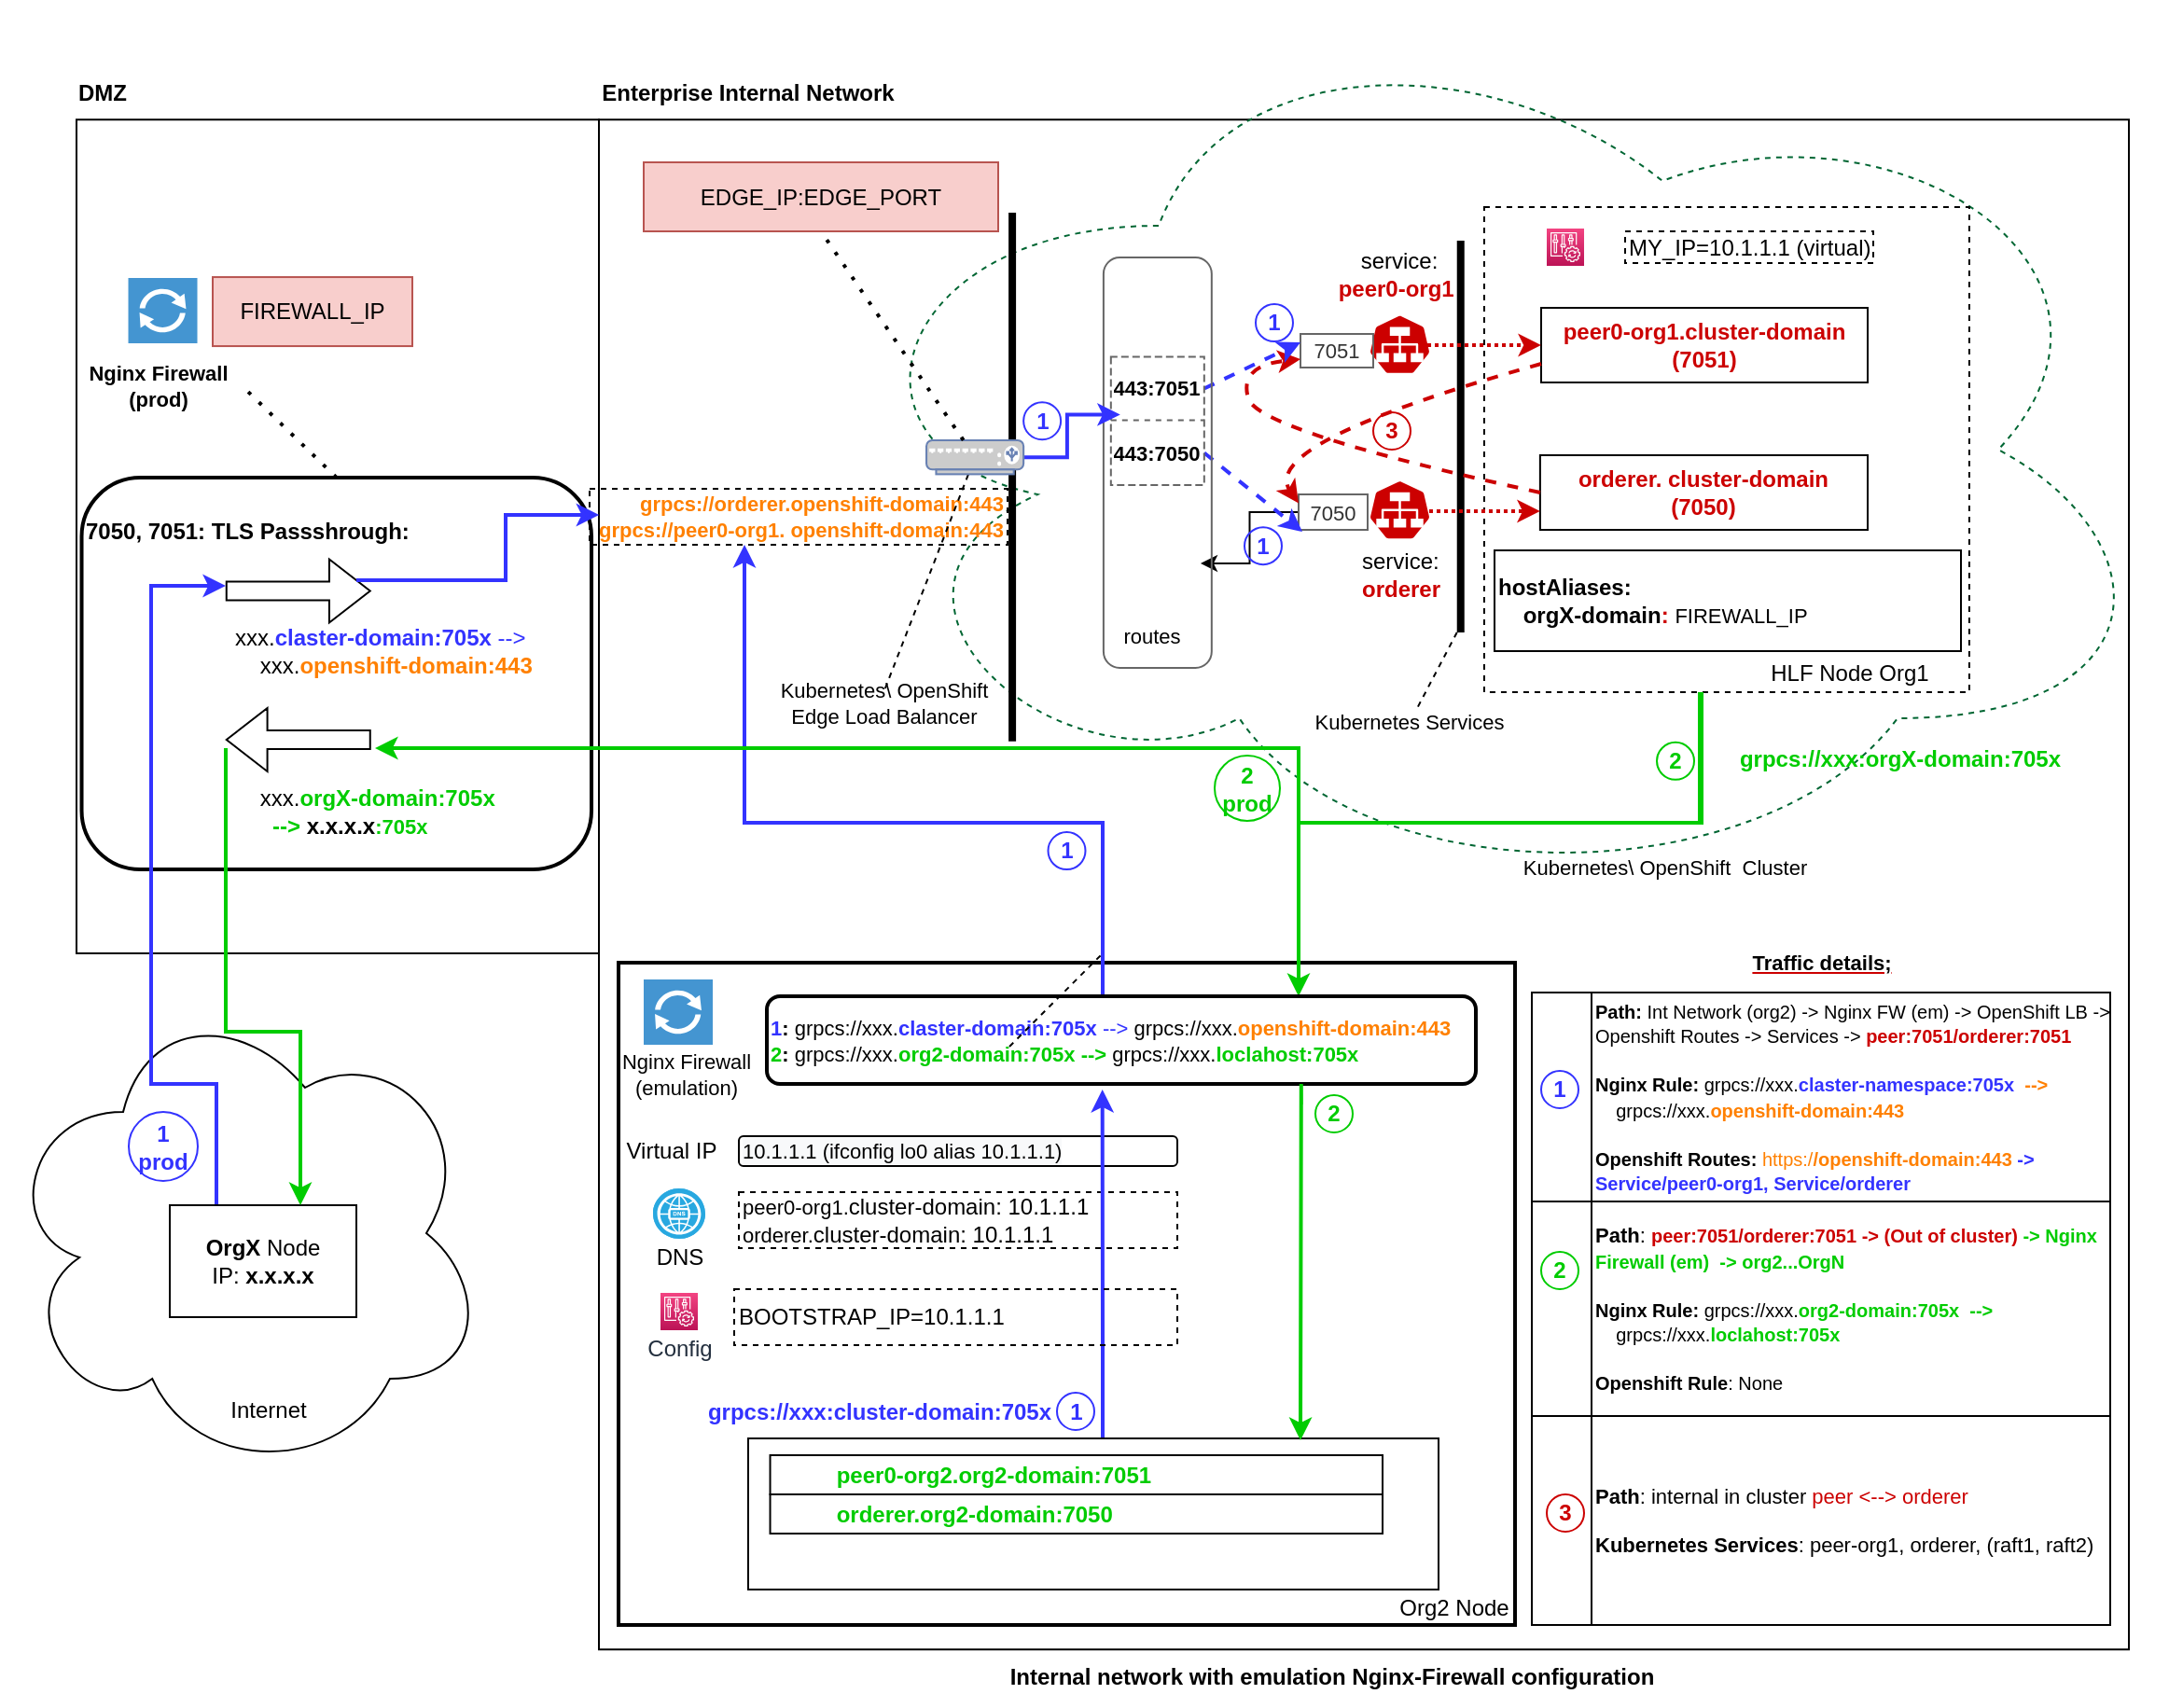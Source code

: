 <mxfile version="16.5.1" type="device"><diagram id="oRZOWL5H7QjlcLE_6uBS" name="Page-1"><mxGraphModel dx="2066" dy="1185" grid="1" gridSize="10" guides="1" tooltips="1" connect="1" arrows="1" fold="1" page="1" pageScale="1" pageWidth="1169" pageHeight="827" math="0" shadow="0"><root><mxCell id="0"/><mxCell id="1" parent="0"/><mxCell id="k6lJUGkzzKuA3GovxmI2-25" value="" style="whiteSpace=wrap;html=1;aspect=fixed;fillColor=none;" parent="1" vertex="1"><mxGeometry x="320" y="73.13" width="820" height="820" as="geometry"/></mxCell><mxCell id="k6lJUGkzzKuA3GovxmI2-16" value="" style="ellipse;shape=cloud;whiteSpace=wrap;html=1;fillColor=none;dashed=1;strokeColor=#006633;strokeWidth=1;" parent="1" vertex="1"><mxGeometry x="440" y="10" width="720" height="480" as="geometry"/></mxCell><mxCell id="k6lJUGkzzKuA3GovxmI2-1" value="" style="rounded=0;whiteSpace=wrap;html=1;strokeWidth=2;" parent="1" vertex="1"><mxGeometry x="330.5" y="525" width="480.5" height="355" as="geometry"/></mxCell><mxCell id="k6lJUGkzzKuA3GovxmI2-43" value="" style="pointerEvents=1;shadow=0;dashed=0;html=1;strokeColor=none;fillColor=#4495D1;labelPosition=center;verticalLabelPosition=bottom;verticalAlign=top;align=center;outlineConnect=0;shape=mxgraph.veeam.2d.proxy;spacingTop=0;" parent="1" vertex="1"><mxGeometry x="344" y="534" width="37" height="35" as="geometry"/></mxCell><mxCell id="k6lJUGkzzKuA3GovxmI2-44" value="Nginx Firewall (emulation)" style="text;html=1;strokeColor=none;fillColor=none;align=center;verticalAlign=middle;whiteSpace=wrap;rounded=0;fontSize=11;" parent="1" vertex="1"><mxGeometry x="330.5" y="575" width="71.5" height="20" as="geometry"/></mxCell><mxCell id="k6lJUGkzzKuA3GovxmI2-45" value="DNS" style="fillColor=#28A8E0;verticalLabelPosition=bottom;sketch=0;html=1;strokeColor=#ffffff;verticalAlign=top;align=center;points=[[0.145,0.145,0],[0.5,0,0],[0.855,0.145,0],[1,0.5,0],[0.855,0.855,0],[0.5,1,0],[0.145,0.855,0],[0,0.5,0]];pointerEvents=1;shape=mxgraph.cisco_safe.compositeIcon;bgIcon=ellipse;resIcon=mxgraph.cisco_safe.capability.dns;spacingTop=-4;" parent="1" vertex="1"><mxGeometry x="349" y="646" width="28" height="27" as="geometry"/></mxCell><mxCell id="k6lJUGkzzKuA3GovxmI2-46" value="&lt;span style=&quot;color: rgb(0, 0, 0); font-family: helvetica; font-style: normal; font-weight: 400; letter-spacing: normal; text-indent: 0px; text-transform: none; word-spacing: 0px; background-color: rgb(248, 249, 250); display: inline; float: none;&quot;&gt;&lt;font style=&quot;font-size: 11px&quot;&gt;10.1.1.1 (ifconfig lo0 alias 10.1.1.1)&lt;/font&gt;&lt;/span&gt;" style="rounded=1;whiteSpace=wrap;html=1;fillColor=none;align=left;" parent="1" vertex="1"><mxGeometry x="395" y="618" width="235" height="16" as="geometry"/></mxCell><mxCell id="k6lJUGkzzKuA3GovxmI2-52" value="Virtual IP" style="text;html=1;strokeColor=none;fillColor=none;align=center;verticalAlign=middle;whiteSpace=wrap;rounded=0;dashed=1;" parent="1" vertex="1"><mxGeometry x="328.5" y="611" width="60" height="30" as="geometry"/></mxCell><mxCell id="k6lJUGkzzKuA3GovxmI2-55" value="peer0-org1.&lt;span style=&quot;font-size: 12px&quot;&gt;cluster-domain: 10.1.1.1&lt;br&gt;&lt;/span&gt;orderer.&lt;span style=&quot;font-size: 12px&quot;&gt;cluster-domain: 10.1.1.1&lt;/span&gt;&lt;span style=&quot;font-size: 12px&quot;&gt;&lt;br&gt;&lt;/span&gt;" style="rounded=0;whiteSpace=wrap;html=1;dashed=1;fontSize=11;fillColor=none;align=left;" parent="1" vertex="1"><mxGeometry x="395" y="648" width="235" height="30" as="geometry"/></mxCell><mxCell id="k6lJUGkzzKuA3GovxmI2-144" style="edgeStyle=orthogonalEdgeStyle;rounded=0;orthogonalLoop=1;jettySize=auto;html=1;fontSize=11;targetPerimeterSpacing=0;strokeColor=#3333FF;strokeWidth=2;entryX=0.468;entryY=1.064;entryDx=0;entryDy=0;entryPerimeter=0;" parent="1" edge="1"><mxGeometry relative="1" as="geometry"><mxPoint x="589.84" y="593.008" as="targetPoint"/><Array as="points"><mxPoint x="590" y="730"/><mxPoint x="590" y="730"/></Array><mxPoint x="590" y="780" as="sourcePoint"/></mxGeometry></mxCell><mxCell id="k6lJUGkzzKuA3GovxmI2-56" value="" style="rounded=0;whiteSpace=wrap;html=1;fillColor=none;" parent="1" vertex="1"><mxGeometry x="400" y="780" width="370" height="81" as="geometry"/></mxCell><mxCell id="k6lJUGkzzKuA3GovxmI2-15" value="Kubernetes\ OpenShift&amp;nbsp; Cluster" style="text;html=1;strokeColor=none;fillColor=none;align=center;verticalAlign=middle;whiteSpace=wrap;rounded=0;fontSize=11;" parent="1" vertex="1"><mxGeometry x="786.221" y="446.761" width="211.257" height="54.545" as="geometry"/></mxCell><mxCell id="k6lJUGkzzKuA3GovxmI2-17" value="" style="whiteSpace=wrap;html=1;aspect=fixed;fillColor=none;dashed=1;" parent="1" vertex="1"><mxGeometry x="794.47" y="120" width="260" height="260" as="geometry"/></mxCell><mxCell id="k6lJUGkzzKuA3GovxmI2-30" value="HLF Node Org1" style="text;html=1;strokeColor=none;fillColor=none;align=center;verticalAlign=middle;whiteSpace=wrap;rounded=0;fontSize=12;" parent="1" vertex="1"><mxGeometry x="933.003" y="337.83" width="115.231" height="63.636" as="geometry"/></mxCell><mxCell id="k6lJUGkzzKuA3GovxmI2-31" value="peer0-org1.cluster-domain&lt;br&gt;(7051)" style="rounded=0;whiteSpace=wrap;html=1;fillColor=none;fontColor=#CC0000;fontStyle=1" parent="1" vertex="1"><mxGeometry x="825" y="174" width="175" height="40" as="geometry"/></mxCell><mxCell id="k6lJUGkzzKuA3GovxmI2-32" value="orderer.&amp;nbsp;cluster-domain&lt;br&gt;(7050)" style="rounded=0;whiteSpace=wrap;html=1;fillColor=none;fontColor=#CC0000;fontStyle=1" parent="1" vertex="1"><mxGeometry x="824.44" y="253" width="175.56" height="40" as="geometry"/></mxCell><mxCell id="qClg-K1nhF829-S8ntOX-6" style="edgeStyle=orthogonalEdgeStyle;rounded=0;orthogonalLoop=1;jettySize=auto;html=1;fontColor=#00CC00;strokeColor=#00CC00;strokeWidth=2;entryX=0.75;entryY=0;entryDx=0;entryDy=0;" parent="1" target="k6lJUGkzzKuA3GovxmI2-145" edge="1"><mxGeometry relative="1" as="geometry"><mxPoint x="911" y="380" as="sourcePoint"/><Array as="points"><mxPoint x="911" y="450"/><mxPoint x="695" y="450"/></Array></mxGeometry></mxCell><mxCell id="k6lJUGkzzKuA3GovxmI2-33" value="&lt;span style=&quot;font-weight: 700&quot;&gt;hostAliases:&amp;nbsp;&lt;/span&gt;&lt;br style=&quot;color: rgb(204 , 0 , 0) ; font-weight: 700&quot;&gt;&lt;div&gt;&lt;span style=&quot;font-weight: 700&quot;&gt;&amp;nbsp; &amp;nbsp; orgX-domain&lt;/span&gt;&lt;span style=&quot;color: rgb(204 , 0 , 0) ; font-weight: 700&quot;&gt;:&amp;nbsp;&lt;/span&gt;&lt;font style=&quot;font-size: 11px&quot;&gt;FIREWALL_IP&lt;/font&gt;&lt;/div&gt;" style="rounded=0;whiteSpace=wrap;html=1;fillColor=none;align=left;" parent="1" vertex="1"><mxGeometry x="800" y="304" width="250" height="54" as="geometry"/></mxCell><mxCell id="k6lJUGkzzKuA3GovxmI2-34" value="" style="line;strokeWidth=4;direction=south;html=1;perimeter=backbonePerimeter;points=[];outlineConnect=0;fillColor=none;" parent="1" vertex="1"><mxGeometry x="772.26" y="138" width="19.21" height="210" as="geometry"/></mxCell><mxCell id="k6lJUGkzzKuA3GovxmI2-35" value="" style="sketch=0;html=1;dashed=0;whitespace=wrap;fillColor=#CC0000;strokeColor=#ffffff;points=[[0.005,0.63,0],[0.1,0.2,0],[0.9,0.2,0],[0.5,0,0],[0.995,0.63,0],[0.72,0.99,0],[0.5,1,0],[0.28,0.99,0]];shape=mxgraph.kubernetes.icon;prIcon=svc" parent="1" vertex="1"><mxGeometry x="728.246" y="266.124" width="42.034" height="32.432" as="geometry"/></mxCell><mxCell id="k6lJUGkzzKuA3GovxmI2-36" value="" style="sketch=0;html=1;dashed=0;whitespace=wrap;fillColor=#CC0000;strokeColor=#ffffff;points=[[0.005,0.63,0],[0.1,0.2,0],[0.9,0.2,0],[0.5,0,0],[0.995,0.63,0],[0.72,0.99,0],[0.5,1,0],[0.28,0.99,0]];shape=mxgraph.kubernetes.icon;prIcon=svc" parent="1" vertex="1"><mxGeometry x="728.243" y="177.433" width="42.034" height="32.432" as="geometry"/></mxCell><mxCell id="k6lJUGkzzKuA3GovxmI2-38" value="service: &lt;br&gt;&lt;b&gt;&lt;font color=&quot;#cc0000&quot;&gt;peer0-org1&lt;/font&gt;&amp;nbsp;&lt;/b&gt;" style="text;html=1;strokeColor=none;fillColor=none;align=center;verticalAlign=middle;whiteSpace=wrap;rounded=0;" parent="1" vertex="1"><mxGeometry x="708.41" y="139.6" width="81.69" height="32.43" as="geometry"/></mxCell><mxCell id="k6lJUGkzzKuA3GovxmI2-39" value="service: &lt;br&gt;&lt;font color=&quot;#cc0000&quot;&gt;&lt;b&gt;orderer&lt;/b&gt;&lt;/font&gt;" style="text;html=1;strokeColor=none;fillColor=none;align=left;verticalAlign=middle;whiteSpace=wrap;rounded=0;" parent="1" vertex="1"><mxGeometry x="727" y="301" width="57" height="32.43" as="geometry"/></mxCell><mxCell id="k6lJUGkzzKuA3GovxmI2-69" value="7051" style="text;html=1;strokeColor=#666666;fillColor=none;align=center;verticalAlign=middle;whiteSpace=wrap;rounded=0;fontSize=11;fontColor=#333333;" parent="1" vertex="1"><mxGeometry x="696" y="188" width="39" height="18" as="geometry"/></mxCell><mxCell id="CzJmlpfC9_WlEQnaVHXg-37" value="" style="edgeStyle=orthogonalEdgeStyle;rounded=0;orthogonalLoop=1;jettySize=auto;html=1;fontSize=11;fontColor=#000000;" parent="1" source="k6lJUGkzzKuA3GovxmI2-71" target="k6lJUGkzzKuA3GovxmI2-88" edge="1"><mxGeometry relative="1" as="geometry"/></mxCell><mxCell id="k6lJUGkzzKuA3GovxmI2-71" value="7050" style="text;html=1;strokeColor=#666666;fillColor=none;align=center;verticalAlign=middle;whiteSpace=wrap;rounded=0;fontSize=11;fontColor=#333333;" parent="1" vertex="1"><mxGeometry x="695" y="274" width="37" height="19" as="geometry"/></mxCell><mxCell id="k6lJUGkzzKuA3GovxmI2-78" value="&lt;span style=&quot;font-size: 12px&quot;&gt;BOOTSTRAP_IP=10.1.1.1&lt;br&gt;&lt;/span&gt;" style="rounded=0;whiteSpace=wrap;html=1;dashed=1;fontSize=11;fillColor=none;align=left;" parent="1" vertex="1"><mxGeometry x="392.5" y="700" width="237.5" height="30" as="geometry"/></mxCell><mxCell id="k6lJUGkzzKuA3GovxmI2-79" value="Config" style="sketch=0;points=[[0,0,0],[0.25,0,0],[0.5,0,0],[0.75,0,0],[1,0,0],[0,1,0],[0.25,1,0],[0.5,1,0],[0.75,1,0],[1,1,0],[0,0.25,0],[0,0.5,0],[0,0.75,0],[1,0.25,0],[1,0.5,0],[1,0.75,0]];points=[[0,0,0],[0.25,0,0],[0.5,0,0],[0.75,0,0],[1,0,0],[0,1,0],[0.25,1,0],[0.5,1,0],[0.75,1,0],[1,1,0],[0,0.25,0],[0,0.5,0],[0,0.75,0],[1,0.25,0],[1,0.5,0],[1,0.75,0]];outlineConnect=0;fontColor=#232F3E;gradientColor=#F34482;gradientDirection=north;fillColor=#BC1356;strokeColor=#ffffff;dashed=0;verticalLabelPosition=bottom;verticalAlign=top;align=center;html=1;fontSize=12;fontStyle=0;aspect=fixed;shape=mxgraph.aws4.resourceIcon;resIcon=mxgraph.aws4.config;spacingTop=-4;" parent="1" vertex="1"><mxGeometry x="353" y="702" width="20" height="20" as="geometry"/></mxCell><mxCell id="k6lJUGkzzKuA3GovxmI2-80" value="&lt;span style=&quot;font-size: 12px&quot;&gt;MY_IP=10.1.1.1 (virtual)&lt;br&gt;&lt;/span&gt;" style="rounded=0;whiteSpace=wrap;html=1;dashed=1;fontSize=11;fillColor=none;align=left;" parent="1" vertex="1"><mxGeometry x="870" y="133" width="133" height="17" as="geometry"/></mxCell><mxCell id="k6lJUGkzzKuA3GovxmI2-81" value="" style="sketch=0;points=[[0,0,0],[0.25,0,0],[0.5,0,0],[0.75,0,0],[1,0,0],[0,1,0],[0.25,1,0],[0.5,1,0],[0.75,1,0],[1,1,0],[0,0.25,0],[0,0.5,0],[0,0.75,0],[1,0.25,0],[1,0.5,0],[1,0.75,0]];points=[[0,0,0],[0.25,0,0],[0.5,0,0],[0.75,0,0],[1,0,0],[0,1,0],[0.25,1,0],[0.5,1,0],[0.75,1,0],[1,1,0],[0,0.25,0],[0,0.5,0],[0,0.75,0],[1,0.25,0],[1,0.5,0],[1,0.75,0]];outlineConnect=0;fontColor=#232F3E;gradientColor=#F34482;gradientDirection=north;fillColor=#BC1356;strokeColor=#ffffff;dashed=0;verticalLabelPosition=bottom;verticalAlign=top;align=center;html=1;fontSize=12;fontStyle=0;aspect=fixed;shape=mxgraph.aws4.resourceIcon;resIcon=mxgraph.aws4.config;" parent="1" vertex="1"><mxGeometry x="828" y="131.5" width="20" height="20" as="geometry"/></mxCell><mxCell id="k6lJUGkzzKuA3GovxmI2-72" value="" style="curved=1;endArrow=classic;html=1;rounded=0;fontSize=11;targetPerimeterSpacing=0;exitX=0;exitY=0.5;exitDx=0;exitDy=0;entryX=0;entryY=0.75;entryDx=0;entryDy=0;strokeColor=#CC0000;dashed=1;strokeWidth=2;" parent="1" source="k6lJUGkzzKuA3GovxmI2-32" target="k6lJUGkzzKuA3GovxmI2-69" edge="1"><mxGeometry width="50" height="50" relative="1" as="geometry"><mxPoint x="903" y="100" as="sourcePoint"/><mxPoint x="953" y="50" as="targetPoint"/><Array as="points"><mxPoint x="673" y="240"/><mxPoint x="663" y="205"/></Array></mxGeometry></mxCell><mxCell id="k6lJUGkzzKuA3GovxmI2-128" value="" style="endArrow=classic;html=1;rounded=0;fontSize=11;targetPerimeterSpacing=0;strokeColor=#3333FF;exitX=1;exitY=0.5;exitDx=0;exitDy=0;entryX=0;entryY=0.25;entryDx=0;entryDy=0;dashed=1;strokeWidth=2;" parent="1" source="k6lJUGkzzKuA3GovxmI2-110" target="k6lJUGkzzKuA3GovxmI2-69" edge="1"><mxGeometry width="50" height="50" relative="1" as="geometry"><mxPoint x="623" y="280" as="sourcePoint"/><mxPoint x="673" y="230" as="targetPoint"/></mxGeometry></mxCell><mxCell id="k6lJUGkzzKuA3GovxmI2-129" value="" style="endArrow=classic;html=1;rounded=0;fontSize=11;targetPerimeterSpacing=0;strokeColor=#3333FF;exitX=1;exitY=0.5;exitDx=0;exitDy=0;dashed=1;strokeWidth=2;" parent="1" source="k6lJUGkzzKuA3GovxmI2-114" edge="1"><mxGeometry width="50" height="50" relative="1" as="geometry"><mxPoint x="628.002" y="240.267" as="sourcePoint"/><mxPoint x="697" y="294" as="targetPoint"/></mxGeometry></mxCell><mxCell id="k6lJUGkzzKuA3GovxmI2-20" value="Enterprise Internal Network" style="text;html=1;strokeColor=none;fillColor=none;align=center;verticalAlign=middle;whiteSpace=wrap;rounded=0;fontStyle=1" parent="1" vertex="1"><mxGeometry x="310" y="45.7" width="180" height="27.43" as="geometry"/></mxCell><mxCell id="k6lJUGkzzKuA3GovxmI2-147" style="edgeStyle=orthogonalEdgeStyle;rounded=0;orthogonalLoop=1;jettySize=auto;html=1;exitX=0.471;exitY=-0.043;exitDx=0;exitDy=0;fontSize=11;targetPerimeterSpacing=0;strokeColor=#3333FF;strokeWidth=2;exitPerimeter=0;" parent="1" source="k6lJUGkzzKuA3GovxmI2-145" target="k6lJUGkzzKuA3GovxmI2-70" edge="1"><mxGeometry relative="1" as="geometry"><Array as="points"><mxPoint x="590" y="541"/><mxPoint x="590" y="450"/><mxPoint x="398" y="450"/></Array></mxGeometry></mxCell><mxCell id="k6lJUGkzzKuA3GovxmI2-145" value="&lt;font style=&quot;font-size: 11px&quot;&gt;&lt;b style=&quot;font-size: 11px&quot;&gt;&lt;br style=&quot;font-size: 11px&quot;&gt;&lt;/b&gt;&lt;b&gt;&lt;font color=&quot;#3333ff&quot;&gt;1&lt;/font&gt;:&lt;/b&gt;&amp;nbsp;grpcs://xxx.&lt;font color=&quot;#3333ff&quot;&gt;&lt;b&gt;claster-domain:705x&lt;/b&gt;&lt;/font&gt;&amp;nbsp;&lt;font color=&quot;#3333ff&quot;&gt;--&amp;gt;&amp;nbsp;&lt;/font&gt;grpcs://xxx.&lt;b&gt;&lt;font color=&quot;#ff8000&quot;&gt;openshift-domain:443&lt;/font&gt;&lt;br&gt;&lt;/b&gt;&lt;b style=&quot;font-size: 11px&quot;&gt;&lt;font color=&quot;#00cc00&quot;&gt;2&lt;/font&gt;:&lt;/b&gt; grpcs://xxx.&lt;font color=&quot;#00cc00&quot; style=&quot;font-size: 11px&quot;&gt;&lt;b style=&quot;font-size: 11px&quot;&gt;org2-domain&lt;/b&gt;&lt;b style=&quot;font-size: 11px&quot;&gt;:705x&lt;/b&gt;&lt;/font&gt;&amp;nbsp;&lt;b style=&quot;font-size: 11px&quot;&gt;&lt;font style=&quot;font-size: 11px&quot; color=&quot;#00cc00&quot;&gt;--&amp;gt;&lt;/font&gt;&lt;/b&gt;&amp;nbsp;grpcs://xxx.&lt;b style=&quot;font-size: 11px&quot;&gt;&lt;font color=&quot;#00cc00&quot; style=&quot;font-size: 11px&quot;&gt;loclahost:705x&lt;/font&gt;&lt;/b&gt;&lt;/font&gt;&lt;b style=&quot;font-size: 11px&quot;&gt;&lt;br style=&quot;font-size: 11px&quot;&gt;&lt;/b&gt;&lt;font color=&quot;#3333ff&quot; style=&quot;font-size: 11px&quot;&gt;&lt;b style=&quot;font-size: 11px&quot;&gt;&lt;br style=&quot;font-size: 11px&quot;&gt;&lt;/b&gt;&lt;/font&gt;" style="rounded=1;whiteSpace=wrap;html=1;fontSize=11;strokeColor=default;strokeWidth=2;fillColor=none;align=left;" parent="1" vertex="1"><mxGeometry x="410" y="543" width="380" height="47" as="geometry"/></mxCell><mxCell id="k6lJUGkzzKuA3GovxmI2-149" value="grpcs://xxx:cluster-domain:705x" style="text;html=1;strokeColor=none;fillColor=none;align=center;verticalAlign=middle;whiteSpace=wrap;rounded=0;fontSize=12;fontColor=#3333FF;fontStyle=1" parent="1" vertex="1"><mxGeometry x="355" y="760" width="230.5" height="11" as="geometry"/></mxCell><mxCell id="k6lJUGkzzKuA3GovxmI2-150" value="Kubernetes Services" style="text;html=1;strokeColor=none;fillColor=none;align=center;verticalAlign=middle;whiteSpace=wrap;rounded=0;fontSize=11;" parent="1" vertex="1"><mxGeometry x="689" y="387.81" width="131" height="17" as="geometry"/></mxCell><mxCell id="k6lJUGkzzKuA3GovxmI2-151" value="" style="endArrow=none;html=1;rounded=0;dashed=1;" parent="1" source="k6lJUGkzzKuA3GovxmI2-150" target="k6lJUGkzzKuA3GovxmI2-34" edge="1"><mxGeometry width="50" height="50" relative="1" as="geometry"><mxPoint x="693.998" y="244.909" as="sourcePoint"/><mxPoint x="782" y="315" as="targetPoint"/></mxGeometry></mxCell><mxCell id="k6lJUGkzzKuA3GovxmI2-70" value="grpcs://orderer.openshift-domain:443&lt;br&gt;grpcs://peer0-org1.&amp;nbsp;openshift-domain:443" style="text;html=1;strokeColor=default;fillColor=none;align=right;verticalAlign=middle;whiteSpace=wrap;rounded=0;dashed=1;fontSize=11;fontColor=#FF8000;fontStyle=1" parent="1" vertex="1"><mxGeometry x="315.002" y="270.997" width="224" height="30" as="geometry"/></mxCell><mxCell id="k6lJUGkzzKuA3GovxmI2-68" value="" style="group" parent="1" vertex="1" connectable="0"><mxGeometry x="388.412" y="132.997" width="320" height="282.554" as="geometry"/></mxCell><mxCell id="k6lJUGkzzKuA3GovxmI2-95" value="" style="rounded=1;whiteSpace=wrap;html=1;fontSize=11;strokeColor=#666666;fillColor=none;strokeWidth=1;" parent="k6lJUGkzzKuA3GovxmI2-68" vertex="1"><mxGeometry x="202.04" y="14" width="57.96" height="220" as="geometry"/></mxCell><mxCell id="k6lJUGkzzKuA3GovxmI2-23" value="Kubernetes\ OpenShift &lt;br&gt;Edge Load Balancer" style="text;html=1;strokeColor=none;fillColor=none;align=center;verticalAlign=middle;whiteSpace=wrap;rounded=0;fontSize=11;" parent="k6lJUGkzzKuA3GovxmI2-68" vertex="1"><mxGeometry x="20" y="245" width="130" height="17" as="geometry"/></mxCell><mxCell id="k6lJUGkzzKuA3GovxmI2-24" value="" style="endArrow=none;html=1;rounded=0;dashed=1;exitX=0.5;exitY=0;exitDx=0;exitDy=0;" parent="k6lJUGkzzKuA3GovxmI2-68" source="k6lJUGkzzKuA3GovxmI2-23" target="k6lJUGkzzKuA3GovxmI2-22" edge="1"><mxGeometry width="50" height="50" relative="1" as="geometry"><mxPoint x="109.998" y="249.999" as="sourcePoint"/><mxPoint x="65.229" y="165.114" as="targetPoint"/></mxGeometry></mxCell><mxCell id="k6lJUGkzzKuA3GovxmI2-88" value="routes" style="shape=image;html=1;verticalAlign=top;verticalLabelPosition=bottom;labelBackgroundColor=#ffffff;imageAspect=0;aspect=fixed;image=https://cdn3.iconfinder.com/data/icons/arrows-396/48/arrow_route-128.png;dashed=1;fontSize=11;fillColor=none;imageBackground=none;" parent="k6lJUGkzzKuA3GovxmI2-68" vertex="1"><mxGeometry x="202.04" y="151.96" width="52.04" height="52.04" as="geometry"/></mxCell><mxCell id="k6lJUGkzzKuA3GovxmI2-109" value="" style="shape=table;html=1;whiteSpace=wrap;startSize=0;container=1;collapsible=0;childLayout=tableLayout;fontSize=11;strokeColor=#666666;strokeWidth=1;fillColor=none;dashed=1;fontStyle=0" parent="k6lJUGkzzKuA3GovxmI2-68" vertex="1"><mxGeometry x="206" y="67.27" width="50" height="68.73" as="geometry"/></mxCell><mxCell id="k6lJUGkzzKuA3GovxmI2-110" value="" style="shape=tableRow;horizontal=0;startSize=0;swimlaneHead=0;swimlaneBody=0;top=0;left=0;bottom=0;right=0;collapsible=0;dropTarget=0;fillColor=none;points=[[0,0.5],[1,0.5]];portConstraint=eastwest;fontSize=11;strokeColor=#666666;strokeWidth=2;" parent="k6lJUGkzzKuA3GovxmI2-109" vertex="1"><mxGeometry width="50" height="34" as="geometry"/></mxCell><mxCell id="k6lJUGkzzKuA3GovxmI2-125" value="443:7051" style="shape=partialRectangle;html=1;whiteSpace=wrap;connectable=0;fillColor=none;top=0;left=0;bottom=0;right=0;overflow=hidden;fontSize=11;strokeColor=#666666;strokeWidth=1;dashed=1;fontStyle=1" parent="k6lJUGkzzKuA3GovxmI2-110" vertex="1"><mxGeometry width="50" height="34" as="geometry"><mxRectangle width="50" height="34" as="alternateBounds"/></mxGeometry></mxCell><mxCell id="k6lJUGkzzKuA3GovxmI2-114" value="" style="shape=tableRow;horizontal=0;startSize=0;swimlaneHead=0;swimlaneBody=0;top=0;left=0;bottom=0;right=0;collapsible=0;dropTarget=0;fillColor=none;points=[[0,0.5],[1,0.5]];portConstraint=eastwest;fontSize=11;strokeColor=#666666;strokeWidth=2;" parent="k6lJUGkzzKuA3GovxmI2-109" vertex="1"><mxGeometry y="34" width="50" height="35" as="geometry"/></mxCell><mxCell id="k6lJUGkzzKuA3GovxmI2-126" value="443:7050" style="shape=partialRectangle;html=1;whiteSpace=wrap;connectable=0;fillColor=none;top=0;left=0;bottom=0;right=0;overflow=hidden;fontSize=11;strokeColor=#666666;strokeWidth=2;fontStyle=1" parent="k6lJUGkzzKuA3GovxmI2-114" vertex="1"><mxGeometry width="50" height="35" as="geometry"><mxRectangle width="50" height="35" as="alternateBounds"/></mxGeometry></mxCell><mxCell id="k6lJUGkzzKuA3GovxmI2-130" value="" style="line;strokeWidth=4;direction=south;html=1;perimeter=backbonePerimeter;points=[];outlineConnect=0;fillColor=none;" parent="k6lJUGkzzKuA3GovxmI2-68" vertex="1"><mxGeometry x="149.998" y="-9.993" width="6.275" height="283.429" as="geometry"/></mxCell><mxCell id="k6lJUGkzzKuA3GovxmI2-154" style="edgeStyle=orthogonalEdgeStyle;rounded=0;orthogonalLoop=1;jettySize=auto;html=1;exitX=1;exitY=0.5;exitDx=0;exitDy=0;exitPerimeter=0;entryX=0.1;entryY=-0.088;entryDx=0;entryDy=0;entryPerimeter=0;fontSize=12;fontColor=#CC0000;targetPerimeterSpacing=0;strokeColor=#3333FF;strokeWidth=2;" parent="k6lJUGkzzKuA3GovxmI2-68" source="k6lJUGkzzKuA3GovxmI2-22" target="k6lJUGkzzKuA3GovxmI2-114" edge="1"><mxGeometry relative="1" as="geometry"/></mxCell><mxCell id="k6lJUGkzzKuA3GovxmI2-22" value="" style="fontColor=#0066CC;verticalAlign=top;verticalLabelPosition=bottom;labelPosition=center;align=center;html=1;outlineConnect=0;fillColor=#CCCCCC;strokeColor=#6881B3;gradientColor=none;gradientDirection=north;strokeWidth=2;shape=mxgraph.networks.load_balancer;" parent="k6lJUGkzzKuA3GovxmI2-68" vertex="1"><mxGeometry x="107.12" y="112" width="52.04" height="18.18" as="geometry"/></mxCell><mxCell id="qClg-K1nhF829-S8ntOX-3" value="&lt;b&gt;1&lt;/b&gt;" style="ellipse;whiteSpace=wrap;html=1;aspect=fixed;fontColor=#3333FF;fillColor=none;strokeColor=#3333FF;" parent="k6lJUGkzzKuA3GovxmI2-68" vertex="1"><mxGeometry x="159.158" y="91.633" width="20" height="20" as="geometry"/></mxCell><mxCell id="qClg-K1nhF829-S8ntOX-1" value="&lt;b&gt;1&lt;/b&gt;" style="ellipse;whiteSpace=wrap;html=1;aspect=fixed;fontColor=#3333FF;fillColor=none;strokeColor=#3333FF;" parent="1" vertex="1"><mxGeometry x="565.5" y="755.5" width="20" height="20" as="geometry"/></mxCell><mxCell id="qClg-K1nhF829-S8ntOX-2" value="&lt;b&gt;1&lt;/b&gt;" style="ellipse;whiteSpace=wrap;html=1;aspect=fixed;fontColor=#3333FF;fillColor=none;strokeColor=#3333FF;" parent="1" vertex="1"><mxGeometry x="560.75" y="455.03" width="20" height="20" as="geometry"/></mxCell><mxCell id="qClg-K1nhF829-S8ntOX-4" value="&lt;b&gt;1&lt;/b&gt;" style="ellipse;whiteSpace=wrap;html=1;aspect=fixed;fontColor=#3333FF;fillColor=none;strokeColor=#3333FF;" parent="1" vertex="1"><mxGeometry x="672" y="172.03" width="20" height="20" as="geometry"/></mxCell><mxCell id="qClg-K1nhF829-S8ntOX-5" value="grpcs://xxx:orgX-domain:705x" style="text;html=1;strokeColor=none;fillColor=none;align=center;verticalAlign=middle;whiteSpace=wrap;rounded=0;fontSize=12;fontColor=#00CC00;fontStyle=1" parent="1" vertex="1"><mxGeometry x="904" y="405.91" width="227" height="20" as="geometry"/></mxCell><mxCell id="qClg-K1nhF829-S8ntOX-8" value="Org2 Node" style="text;html=1;strokeColor=none;fillColor=none;align=center;verticalAlign=middle;whiteSpace=wrap;rounded=0;fontSize=12;" parent="1" vertex="1"><mxGeometry x="721.003" y="839.0" width="115.231" height="63.636" as="geometry"/></mxCell><mxCell id="qClg-K1nhF829-S8ntOX-10" value="&lt;font&gt;&amp;nbsp; &amp;nbsp; &amp;nbsp; &amp;nbsp; &amp;nbsp; peer0-org2.org2-domain:7051&lt;/font&gt;" style="rounded=0;whiteSpace=wrap;html=1;fillColor=none;align=left;fontStyle=1;fontColor=#00CC00;" parent="1" vertex="1"><mxGeometry x="411.77" y="789" width="328.23" height="21" as="geometry"/></mxCell><mxCell id="qClg-K1nhF829-S8ntOX-11" value="&lt;font&gt;&amp;nbsp; &amp;nbsp; &amp;nbsp; &amp;nbsp; &amp;nbsp; orderer.org2-domain:7050&lt;/font&gt;" style="rounded=0;whiteSpace=wrap;html=1;fillColor=none;align=left;fontStyle=1;fontColor=#00CC00;" parent="1" vertex="1"><mxGeometry x="411.77" y="810" width="328.23" height="21" as="geometry"/></mxCell><mxCell id="qClg-K1nhF829-S8ntOX-12" value="&lt;b&gt;2&lt;br&gt;&lt;/b&gt;" style="ellipse;whiteSpace=wrap;html=1;aspect=fixed;fontColor=#00CC00;fillColor=none;strokeColor=#00CC00;" parent="1" vertex="1"><mxGeometry x="887" y="406.91" width="20" height="20" as="geometry"/></mxCell><mxCell id="qClg-K1nhF829-S8ntOX-13" value="Internal network with emulation Nginx-Firewall configuration" style="text;html=1;strokeColor=none;fillColor=none;align=center;verticalAlign=middle;whiteSpace=wrap;rounded=0;fontColor=#000000;fontStyle=1" parent="1" vertex="1"><mxGeometry x="526.5" y="893.13" width="372" height="30" as="geometry"/></mxCell><mxCell id="qClg-K1nhF829-S8ntOX-16" value="" style="shape=table;html=1;whiteSpace=wrap;startSize=0;container=1;collapsible=0;childLayout=tableLayout;fontColor=#000000;strokeColor=#000000;fillColor=none;fontSize=12;" parent="1" vertex="1"><mxGeometry x="820" y="541" width="310" height="339" as="geometry"/></mxCell><mxCell id="qClg-K1nhF829-S8ntOX-17" value="" style="shape=tableRow;horizontal=0;startSize=0;swimlaneHead=0;swimlaneBody=0;top=0;left=0;bottom=0;right=0;collapsible=0;dropTarget=0;fillColor=none;points=[[0,0.5],[1,0.5]];portConstraint=eastwest;fontColor=#000000;strokeColor=#00CC00;align=left;" parent="qClg-K1nhF829-S8ntOX-16" vertex="1"><mxGeometry width="310" height="112" as="geometry"/></mxCell><mxCell id="qClg-K1nhF829-S8ntOX-18" value="" style="shape=partialRectangle;html=1;whiteSpace=wrap;connectable=0;fillColor=none;top=0;left=0;bottom=0;right=0;overflow=hidden;fontColor=#000000;strokeColor=#00CC00;" parent="qClg-K1nhF829-S8ntOX-17" vertex="1"><mxGeometry width="32" height="112" as="geometry"><mxRectangle width="32" height="112" as="alternateBounds"/></mxGeometry></mxCell><mxCell id="qClg-K1nhF829-S8ntOX-19" value="&lt;font style=&quot;font-size: 10px&quot;&gt;&lt;b&gt;Path: &lt;/b&gt;Int Network&amp;nbsp;(org2) -&amp;gt; Nginx FW (em) -&amp;gt; OpenShift LB -&amp;gt; Openshift Routes -&amp;gt; Services -&amp;gt; &lt;b&gt;&lt;font color=&quot;#cc0000&quot; style=&quot;font-size: 10px&quot;&gt;peer:7051/orderer:7051&lt;/font&gt;&lt;/b&gt;&lt;br&gt;&lt;b&gt;&lt;br&gt;Nginx Rule:&lt;/b&gt;&amp;nbsp;grpcs://xxx.&lt;font color=&quot;#3333ff&quot; style=&quot;font-size: 10px&quot;&gt;&lt;b&gt;claster-namespace:705x&lt;/b&gt;&lt;/font&gt;&amp;nbsp; &lt;b&gt;&lt;font color=&quot;#ff8000&quot;&gt;--&amp;gt;&lt;/font&gt;&lt;/b&gt;&amp;nbsp; &lt;br&gt;&amp;nbsp; &amp;nbsp; grpcs://xxx.&lt;/font&gt;&lt;font style=&quot;font-size: 10px&quot;&gt;&lt;font style=&quot;font-size: 10px&quot;&gt;&lt;b&gt;&lt;font color=&quot;#ff8000&quot;&gt;openshift-domain:&lt;/font&gt;&lt;/b&gt;&lt;font style=&quot;font-weight: bold ; font-size: 10px&quot; color=&quot;#ff8000&quot;&gt;443&lt;br&gt;&lt;/font&gt;&lt;br&gt;&lt;b&gt;Openshift Routes:&amp;nbsp;&lt;/b&gt;&lt;font color=&quot;#ff8000&quot;&gt;https:/&lt;b&gt;/&lt;/b&gt;&lt;/font&gt;&lt;b&gt;&lt;font color=&quot;#ff8000&quot; style=&quot;font-size: 10px&quot;&gt;openshift-domain:443&lt;/font&gt;&lt;/b&gt;&lt;b style=&quot;color: rgb(51 , 51 , 255)&quot;&gt; -&amp;gt; Service/peer0-org1, Service/orderer&lt;/b&gt;&lt;/font&gt;&lt;br&gt;&lt;/font&gt;" style="shape=partialRectangle;html=1;whiteSpace=wrap;connectable=0;fillColor=none;top=0;left=0;bottom=0;right=0;overflow=hidden;fontColor=#000000;strokeColor=#00CC00;align=left;fontSize=11;" parent="qClg-K1nhF829-S8ntOX-17" vertex="1"><mxGeometry x="32" width="278" height="112" as="geometry"><mxRectangle width="278" height="112" as="alternateBounds"/></mxGeometry></mxCell><mxCell id="qClg-K1nhF829-S8ntOX-21" value="" style="shape=tableRow;horizontal=0;startSize=0;swimlaneHead=0;swimlaneBody=0;top=0;left=0;bottom=0;right=0;collapsible=0;dropTarget=0;fillColor=none;points=[[0,0.5],[1,0.5]];portConstraint=eastwest;fontColor=#000000;strokeColor=#00CC00;" parent="qClg-K1nhF829-S8ntOX-16" vertex="1"><mxGeometry y="112" width="310" height="115" as="geometry"/></mxCell><mxCell id="qClg-K1nhF829-S8ntOX-22" value="" style="shape=partialRectangle;html=1;whiteSpace=wrap;connectable=0;fillColor=none;top=0;left=0;bottom=0;right=0;overflow=hidden;fontColor=#000000;strokeColor=#00CC00;" parent="qClg-K1nhF829-S8ntOX-21" vertex="1"><mxGeometry width="32" height="115" as="geometry"><mxRectangle width="32" height="115" as="alternateBounds"/></mxGeometry></mxCell><mxCell id="qClg-K1nhF829-S8ntOX-23" value="&lt;b&gt;Path&lt;/b&gt;:&amp;nbsp;&lt;b style=&quot;font-size: 10px&quot;&gt;&lt;font color=&quot;#cc0000&quot;&gt;peer:7051/orderer:7051 -&amp;gt; (Out of cluster) &lt;/font&gt;&lt;font color=&quot;#00cc00&quot;&gt;-&amp;gt; Nginx Firewall (em)&amp;nbsp; -&amp;gt; org2...OrgN&amp;nbsp;&lt;br&gt;&lt;br&gt;&lt;/font&gt;&lt;/b&gt;&lt;font style=&quot;font-size: 10px&quot;&gt;&lt;b&gt;Nginx Rule:&lt;/b&gt;&amp;nbsp;grpcs://xxx.&lt;font color=&quot;#00cc00&quot;&gt;&lt;b&gt;org2-domain&lt;/b&gt;&lt;b&gt;:705x&lt;/b&gt;&lt;/font&gt;&amp;nbsp;&amp;nbsp;&lt;b&gt;&lt;font color=&quot;#00cc00&quot;&gt;--&amp;gt;&lt;/font&gt;&lt;/b&gt;&amp;nbsp;&lt;br&gt;&amp;nbsp; &amp;nbsp; grpcs://xxx.&lt;b&gt;&lt;font color=&quot;#00cc00&quot;&gt;loclahost:705x&lt;br&gt;&lt;/font&gt;&lt;/b&gt;&lt;/font&gt;&lt;span style=&quot;font-size: 10px&quot;&gt;&lt;br&gt;&lt;b&gt;Openshift Rule&lt;/b&gt;: None&lt;br&gt;&lt;/span&gt;" style="shape=partialRectangle;html=1;whiteSpace=wrap;connectable=0;fillColor=none;top=0;left=0;bottom=0;right=0;overflow=hidden;fontColor=#000000;strokeColor=#00CC00;align=left;fontSize=11;" parent="qClg-K1nhF829-S8ntOX-21" vertex="1"><mxGeometry x="32" width="278" height="115" as="geometry"><mxRectangle width="278" height="115" as="alternateBounds"/></mxGeometry></mxCell><mxCell id="qClg-K1nhF829-S8ntOX-25" value="" style="shape=tableRow;horizontal=0;startSize=0;swimlaneHead=0;swimlaneBody=0;top=0;left=0;bottom=0;right=0;collapsible=0;dropTarget=0;fillColor=none;points=[[0,0.5],[1,0.5]];portConstraint=eastwest;fontColor=#000000;strokeColor=#00CC00;" parent="qClg-K1nhF829-S8ntOX-16" vertex="1"><mxGeometry y="227" width="310" height="112" as="geometry"/></mxCell><mxCell id="qClg-K1nhF829-S8ntOX-26" value="" style="shape=partialRectangle;html=1;whiteSpace=wrap;connectable=0;fillColor=none;top=0;left=0;bottom=0;right=0;overflow=hidden;fontColor=#000000;strokeColor=#00CC00;" parent="qClg-K1nhF829-S8ntOX-25" vertex="1"><mxGeometry width="32" height="112" as="geometry"><mxRectangle width="32" height="112" as="alternateBounds"/></mxGeometry></mxCell><mxCell id="qClg-K1nhF829-S8ntOX-27" value="&lt;b&gt;Path&lt;/b&gt;: internal in cluster &lt;font color=&quot;#cc0000&quot;&gt;peer &amp;lt;--&amp;gt; orderer&lt;br&gt;&lt;/font&gt;&lt;br&gt;&lt;b&gt;Kubernetes Services&lt;/b&gt;: peer-org1, orderer, (raft1, raft2)" style="shape=partialRectangle;html=1;whiteSpace=wrap;connectable=0;fillColor=none;top=0;left=0;bottom=0;right=0;overflow=hidden;fontColor=#000000;strokeColor=#000000;align=left;fontSize=11;" parent="qClg-K1nhF829-S8ntOX-25" vertex="1"><mxGeometry x="32" width="278" height="112" as="geometry"><mxRectangle width="278" height="112" as="alternateBounds"/></mxGeometry></mxCell><mxCell id="qClg-K1nhF829-S8ntOX-29" value="&lt;b&gt;1&lt;/b&gt;" style="ellipse;whiteSpace=wrap;html=1;aspect=fixed;fontColor=#3333FF;fillColor=none;strokeColor=#3333FF;" parent="1" vertex="1"><mxGeometry x="825" y="583" width="20" height="20" as="geometry"/></mxCell><mxCell id="qClg-K1nhF829-S8ntOX-30" value="&lt;b&gt;2&lt;br&gt;&lt;/b&gt;" style="ellipse;whiteSpace=wrap;html=1;aspect=fixed;fontColor=#00CC00;fillColor=none;strokeColor=#00CC00;" parent="1" vertex="1"><mxGeometry x="825" y="680" width="20" height="20" as="geometry"/></mxCell><mxCell id="qClg-K1nhF829-S8ntOX-32" style="edgeStyle=orthogonalEdgeStyle;rounded=0;orthogonalLoop=1;jettySize=auto;html=1;fontColor=#00CC00;strokeColor=#00CC00;strokeWidth=2;" parent="1" edge="1"><mxGeometry relative="1" as="geometry"><mxPoint x="696.43" y="601" as="sourcePoint"/><mxPoint x="696" y="781" as="targetPoint"/><Array as="points"><mxPoint x="696.43" y="590"/><mxPoint x="696.43" y="789"/></Array></mxGeometry></mxCell><mxCell id="qClg-K1nhF829-S8ntOX-33" value="&lt;b&gt;2&lt;br&gt;&lt;/b&gt;" style="ellipse;whiteSpace=wrap;html=1;aspect=fixed;fontColor=#00CC00;fillColor=none;strokeColor=#00CC00;" parent="1" vertex="1"><mxGeometry x="704" y="596" width="20" height="20" as="geometry"/></mxCell><mxCell id="qClg-K1nhF829-S8ntOX-35" value="&lt;b&gt;3&lt;br&gt;&lt;/b&gt;" style="ellipse;whiteSpace=wrap;html=1;aspect=fixed;fontColor=#CC0000;fillColor=none;strokeColor=#CC0000;" parent="1" vertex="1"><mxGeometry x="735" y="230.0" width="20" height="20" as="geometry"/></mxCell><mxCell id="qClg-K1nhF829-S8ntOX-36" value="&lt;b&gt;3&lt;br&gt;&lt;/b&gt;" style="ellipse;whiteSpace=wrap;html=1;aspect=fixed;fontColor=#CC0000;fillColor=none;strokeColor=#CC0000;" parent="1" vertex="1"><mxGeometry x="828" y="810" width="20" height="20" as="geometry"/></mxCell><mxCell id="qClg-K1nhF829-S8ntOX-38" value="&lt;b&gt;&lt;u&gt;&lt;font color=&quot;#000000&quot;&gt;Traffic details;&lt;/font&gt;&lt;/u&gt;&lt;/b&gt;" style="text;html=1;strokeColor=none;fillColor=none;align=center;verticalAlign=middle;whiteSpace=wrap;rounded=0;fontSize=11;fontColor=#CC0000;" parent="1" vertex="1"><mxGeometry x="920.5" y="510" width="109" height="30" as="geometry"/></mxCell><mxCell id="CzJmlpfC9_WlEQnaVHXg-2" value="" style="ellipse;shape=cloud;whiteSpace=wrap;html=1;fillColor=none;" parent="1" vertex="1"><mxGeometry y="540" width="260" height="260" as="geometry"/></mxCell><mxCell id="CzJmlpfC9_WlEQnaVHXg-3" value="Internet" style="text;html=1;strokeColor=none;fillColor=none;align=center;verticalAlign=middle;whiteSpace=wrap;rounded=0;" parent="1" vertex="1"><mxGeometry x="113" y="750" width="60" height="30" as="geometry"/></mxCell><mxCell id="CzJmlpfC9_WlEQnaVHXg-6" value="&lt;b&gt;1&lt;/b&gt;" style="ellipse;whiteSpace=wrap;html=1;aspect=fixed;fontColor=#3333FF;fillColor=none;strokeColor=#3333FF;" parent="1" vertex="1"><mxGeometry x="666" y="291.59" width="20" height="20" as="geometry"/></mxCell><mxCell id="CzJmlpfC9_WlEQnaVHXg-8" value="" style="rounded=0;whiteSpace=wrap;html=1;fillColor=none;" parent="1" vertex="1"><mxGeometry x="40" y="73.13" width="280" height="446.87" as="geometry"/></mxCell><mxCell id="CzJmlpfC9_WlEQnaVHXg-9" value="DMZ" style="text;html=1;strokeColor=none;fillColor=none;align=left;verticalAlign=middle;whiteSpace=wrap;rounded=0;fontStyle=1" parent="1" vertex="1"><mxGeometry x="39" y="45.57" width="180" height="27.43" as="geometry"/></mxCell><mxCell id="CzJmlpfC9_WlEQnaVHXg-10" value="" style="pointerEvents=1;shadow=0;dashed=0;html=1;strokeColor=none;fillColor=#4495D1;labelPosition=center;verticalLabelPosition=bottom;verticalAlign=top;align=center;outlineConnect=0;shape=mxgraph.veeam.2d.proxy;spacingTop=0;" parent="1" vertex="1"><mxGeometry x="67.76" y="158.0" width="37" height="35" as="geometry"/></mxCell><mxCell id="CzJmlpfC9_WlEQnaVHXg-11" value="Nginx Firewall (prod)" style="text;html=1;strokeColor=none;fillColor=none;align=center;verticalAlign=middle;whiteSpace=wrap;rounded=0;fontSize=11;fontStyle=1" parent="1" vertex="1"><mxGeometry x="38.88" y="206" width="90" height="20" as="geometry"/></mxCell><mxCell id="CzJmlpfC9_WlEQnaVHXg-12" value="&lt;font style=&quot;font-size: 12px&quot;&gt;&lt;b style=&quot;font-size: 11px&quot;&gt;&amp;nbsp;&lt;br&gt;&lt;br style=&quot;font-size: 11px&quot;&gt;&lt;/b&gt;&lt;br&gt;&lt;br&gt;&lt;b&gt;7050, 7051: TLS Passshrough:&lt;/b&gt;&lt;br&gt;&lt;br&gt;&lt;br&gt;&lt;br&gt;&amp;nbsp; &amp;nbsp; &amp;nbsp; &amp;nbsp; &amp;nbsp; &amp;nbsp; &amp;nbsp; &amp;nbsp; &amp;nbsp; &amp;nbsp; &amp;nbsp; &amp;nbsp; xxx.&lt;font color=&quot;#3333ff&quot;&gt;&lt;b&gt;claster-domain:705x&lt;/b&gt;&lt;/font&gt;&amp;nbsp;&lt;font color=&quot;#3333ff&quot;&gt;--&amp;gt;&lt;br&gt;&lt;span&gt;&lt;/span&gt;&lt;span&gt;&lt;/span&gt;&lt;span&gt;&lt;/span&gt;&amp;nbsp; &amp;nbsp; &amp;nbsp; &amp;nbsp; &amp;nbsp; &amp;nbsp; &amp;nbsp; &amp;nbsp; &amp;nbsp; &amp;nbsp; &amp;nbsp; &amp;nbsp; &amp;nbsp; &amp;nbsp;&amp;nbsp;&lt;/font&gt;xxx.&lt;b&gt;&lt;font color=&quot;#ff8000&quot;&gt;openshift-domain:443&lt;/font&gt;&lt;br&gt;&lt;/b&gt;&lt;br&gt;&lt;br&gt;&#9;&#9;&#9;&#9;&#9;&#9;&#9;&#9;&#9;&lt;br&gt;&lt;br&gt;&amp;nbsp; &amp;nbsp; &amp;nbsp; &amp;nbsp; &amp;nbsp; &amp;nbsp; &amp;nbsp; &amp;nbsp; &amp;nbsp; &amp;nbsp; &amp;nbsp; &amp;nbsp; &amp;nbsp; &amp;nbsp; xxx.&lt;font color=&quot;#00cc00&quot; style=&quot;font-size: 12px&quot;&gt;&lt;b&gt;orgX-domain&lt;/b&gt;&lt;b&gt;:705x&lt;/b&gt;&lt;/font&gt;&amp;nbsp;&lt;br&gt;&lt;span style=&quot;font-size: 12px ; text-align: center&quot;&gt;&amp;nbsp; &amp;nbsp; &amp;nbsp; &amp;nbsp; &amp;nbsp; &amp;nbsp; &amp;nbsp; &amp;nbsp; &amp;nbsp; &amp;nbsp; &amp;nbsp; &amp;nbsp; &amp;nbsp; &amp;nbsp; &amp;nbsp; &lt;b&gt;&lt;font color=&quot;#00cc00&quot;&gt;--&amp;gt;&lt;/font&gt;&lt;/b&gt; &lt;b&gt;x.x.x.x&lt;/b&gt;&lt;/span&gt;&lt;b style=&quot;font-size: 11px&quot;&gt;&lt;font color=&quot;#00cc00&quot; style=&quot;font-size: 11px&quot;&gt;:705x&lt;/font&gt;&lt;/b&gt;&lt;/font&gt;&lt;b style=&quot;font-size: 11px&quot;&gt;&lt;br style=&quot;font-size: 11px&quot;&gt;&lt;br&gt;&lt;br&gt;&lt;br&gt;&lt;/b&gt;&lt;font color=&quot;#3333ff&quot; style=&quot;font-size: 11px&quot;&gt;&lt;b style=&quot;font-size: 11px&quot;&gt;&lt;br style=&quot;font-size: 11px&quot;&gt;&lt;/b&gt;&lt;/font&gt;" style="rounded=1;whiteSpace=wrap;html=1;fontSize=11;strokeColor=default;strokeWidth=2;fillColor=none;align=left;" parent="1" vertex="1"><mxGeometry x="42.76" y="265.03" width="273.25" height="210" as="geometry"/></mxCell><mxCell id="CzJmlpfC9_WlEQnaVHXg-13" value="" style="shape=flexArrow;endArrow=classic;html=1;rounded=0;endWidth=23;endSize=6.97;" parent="1" edge="1"><mxGeometry width="50" height="50" relative="1" as="geometry"><mxPoint x="119.88" y="325.71" as="sourcePoint"/><mxPoint x="197.88" y="325.71" as="targetPoint"/></mxGeometry></mxCell><mxCell id="CzJmlpfC9_WlEQnaVHXg-15" value="" style="shape=flexArrow;endArrow=classic;html=1;rounded=0;endWidth=23;endSize=6.97;" parent="1" edge="1"><mxGeometry width="50" height="50" relative="1" as="geometry"><mxPoint x="197.88" y="405.5" as="sourcePoint"/><mxPoint x="119.88" y="405.5" as="targetPoint"/></mxGeometry></mxCell><mxCell id="CzJmlpfC9_WlEQnaVHXg-18" style="edgeStyle=orthogonalEdgeStyle;rounded=0;orthogonalLoop=1;jettySize=auto;html=1;exitX=0.25;exitY=0;exitDx=0;exitDy=0;fontSize=11;targetPerimeterSpacing=0;strokeColor=#3333FF;strokeWidth=2;" parent="1" source="CzJmlpfC9_WlEQnaVHXg-19" edge="1"><mxGeometry relative="1" as="geometry"><Array as="points"><mxPoint x="115" y="590"/><mxPoint x="80" y="590"/><mxPoint x="80" y="323"/><mxPoint x="120" y="323"/></Array><mxPoint x="280.98" y="686.479" as="sourcePoint"/><mxPoint x="120" y="323" as="targetPoint"/></mxGeometry></mxCell><mxCell id="CzJmlpfC9_WlEQnaVHXg-19" value="&lt;b&gt;OrgX &lt;/b&gt;Node&lt;br&gt;IP: &lt;b&gt;x.x.x.x&lt;/b&gt;" style="rounded=0;whiteSpace=wrap;html=1;fontColor=#000000;fillColor=none;" parent="1" vertex="1"><mxGeometry x="90" y="655" width="100" height="60" as="geometry"/></mxCell><mxCell id="CzJmlpfC9_WlEQnaVHXg-20" style="edgeStyle=orthogonalEdgeStyle;rounded=0;orthogonalLoop=1;jettySize=auto;html=1;fontColor=#00CC00;strokeColor=#00CC00;strokeWidth=2;entryX=0.75;entryY=0;entryDx=0;entryDy=0;" parent="1" edge="1"><mxGeometry relative="1" as="geometry"><mxPoint x="120" y="410" as="sourcePoint"/><Array as="points"><mxPoint x="120" y="562"/><mxPoint x="160" y="562"/></Array><mxPoint x="160" y="655" as="targetPoint"/></mxGeometry></mxCell><mxCell id="CzJmlpfC9_WlEQnaVHXg-22" style="edgeStyle=orthogonalEdgeStyle;rounded=0;orthogonalLoop=1;jettySize=auto;html=1;fontSize=11;targetPerimeterSpacing=0;strokeColor=#3333FF;strokeWidth=2;entryX=1.015;entryY=0.095;entryDx=0;entryDy=0;entryPerimeter=0;" parent="1" target="CzJmlpfC9_WlEQnaVHXg-12" edge="1"><mxGeometry relative="1" as="geometry"><Array as="points"><mxPoint x="270" y="320"/><mxPoint x="270" y="285"/></Array><mxPoint x="190" y="320" as="sourcePoint"/><mxPoint x="398" y="300.997" as="targetPoint"/></mxGeometry></mxCell><mxCell id="CzJmlpfC9_WlEQnaVHXg-23" style="edgeStyle=orthogonalEdgeStyle;rounded=0;orthogonalLoop=1;jettySize=auto;html=1;fontColor=#00CC00;strokeColor=#00CC00;strokeWidth=2;" parent="1" edge="1"><mxGeometry relative="1" as="geometry"><mxPoint x="910" y="380" as="sourcePoint"/><Array as="points"><mxPoint x="910" y="450"/><mxPoint x="695" y="450"/><mxPoint x="695" y="410"/></Array><mxPoint x="200" y="410" as="targetPoint"/></mxGeometry></mxCell><mxCell id="CzJmlpfC9_WlEQnaVHXg-24" value="&lt;b&gt;1 prod&lt;/b&gt;" style="ellipse;whiteSpace=wrap;html=1;aspect=fixed;fontColor=#3333FF;fillColor=none;strokeColor=#3333FF;" parent="1" vertex="1"><mxGeometry x="68" y="605" width="37" height="37" as="geometry"/></mxCell><mxCell id="CzJmlpfC9_WlEQnaVHXg-25" value="&lt;b&gt;2 prod&lt;br&gt;&lt;/b&gt;" style="ellipse;whiteSpace=wrap;html=1;aspect=fixed;fontColor=#00CC00;fillColor=none;strokeColor=#00CC00;" parent="1" vertex="1"><mxGeometry x="650" y="414" width="35" height="35" as="geometry"/></mxCell><mxCell id="CzJmlpfC9_WlEQnaVHXg-27" value="FIREWALL_IP" style="rounded=0;whiteSpace=wrap;html=1;fontSize=12;fillColor=#f8cecc;strokeColor=#b85450;" parent="1" vertex="1"><mxGeometry x="113" y="157.53" width="107" height="37" as="geometry"/></mxCell><mxCell id="CzJmlpfC9_WlEQnaVHXg-32" value="EDGE_IP:EDGE_PORT" style="rounded=0;whiteSpace=wrap;html=1;fontSize=12;fillColor=#f8cecc;strokeColor=#b85450;" parent="1" vertex="1"><mxGeometry x="344" y="96" width="190" height="37" as="geometry"/></mxCell><mxCell id="CzJmlpfC9_WlEQnaVHXg-33" value="" style="endArrow=none;dashed=1;html=1;rounded=0;fontSize=11;fontColor=#000000;" parent="1" edge="1"><mxGeometry width="50" height="50" relative="1" as="geometry"><mxPoint x="540" y="570" as="sourcePoint"/><mxPoint x="590" y="520" as="targetPoint"/></mxGeometry></mxCell><mxCell id="CzJmlpfC9_WlEQnaVHXg-34" value="" style="endArrow=none;dashed=1;html=1;dashPattern=1 3;strokeWidth=2;rounded=0;fontSize=11;fontColor=#000000;entryX=0.5;entryY=1;entryDx=0;entryDy=0;" parent="1" source="k6lJUGkzzKuA3GovxmI2-22" target="CzJmlpfC9_WlEQnaVHXg-32" edge="1"><mxGeometry width="50" height="50" relative="1" as="geometry"><mxPoint x="430" y="180" as="sourcePoint"/><mxPoint x="480" y="130" as="targetPoint"/></mxGeometry></mxCell><mxCell id="CzJmlpfC9_WlEQnaVHXg-35" value="" style="endArrow=none;dashed=1;html=1;dashPattern=1 3;strokeWidth=2;rounded=0;fontSize=11;fontColor=#000000;entryX=1;entryY=0.5;entryDx=0;entryDy=0;exitX=0.5;exitY=0;exitDx=0;exitDy=0;" parent="1" source="CzJmlpfC9_WlEQnaVHXg-12" target="CzJmlpfC9_WlEQnaVHXg-11" edge="1"><mxGeometry width="50" height="50" relative="1" as="geometry"><mxPoint x="-10" y="310" as="sourcePoint"/><mxPoint x="40" y="260" as="targetPoint"/></mxGeometry></mxCell><mxCell id="CzJmlpfC9_WlEQnaVHXg-36" value="" style="curved=1;endArrow=classic;html=1;rounded=0;fontSize=11;targetPerimeterSpacing=0;exitX=0;exitY=0.75;exitDx=0;exitDy=0;strokeColor=#CC0000;dashed=1;strokeWidth=2;entryX=0;entryY=0.25;entryDx=0;entryDy=0;" parent="1" source="k6lJUGkzzKuA3GovxmI2-31" target="k6lJUGkzzKuA3GovxmI2-71" edge="1"><mxGeometry width="50" height="50" relative="1" as="geometry"><mxPoint x="834.44" y="211.5" as="sourcePoint"/><mxPoint x="690" y="280" as="targetPoint"/><Array as="points"><mxPoint x="673" y="246.5"/></Array></mxGeometry></mxCell><mxCell id="CzJmlpfC9_WlEQnaVHXg-39" value="" style="endArrow=classic;html=1;rounded=0;fontSize=11;fontColor=#000000;exitX=0.851;exitY=0.511;exitDx=0;exitDy=0;exitPerimeter=0;entryX=0;entryY=0.5;entryDx=0;entryDy=0;strokeColor=#CC0000;dashed=1;strokeWidth=2;dashPattern=1 1;" parent="1" source="k6lJUGkzzKuA3GovxmI2-36" target="k6lJUGkzzKuA3GovxmI2-31" edge="1"><mxGeometry width="50" height="50" relative="1" as="geometry"><mxPoint x="780" y="220" as="sourcePoint"/><mxPoint x="830" y="170" as="targetPoint"/></mxGeometry></mxCell><mxCell id="CzJmlpfC9_WlEQnaVHXg-40" value="" style="endArrow=classic;html=1;rounded=0;fontSize=11;fontColor=#000000;exitX=0.779;exitY=0.52;exitDx=0;exitDy=0;exitPerimeter=0;entryX=0;entryY=0.75;entryDx=0;entryDy=0;strokeColor=#CC0000;dashed=1;strokeWidth=2;dashPattern=1 1;" parent="1" source="k6lJUGkzzKuA3GovxmI2-35" target="k6lJUGkzzKuA3GovxmI2-32" edge="1"><mxGeometry width="50" height="50" relative="1" as="geometry"><mxPoint x="774.014" y="204.006" as="sourcePoint"/><mxPoint x="835" y="204" as="targetPoint"/></mxGeometry></mxCell></root></mxGraphModel></diagram></mxfile>